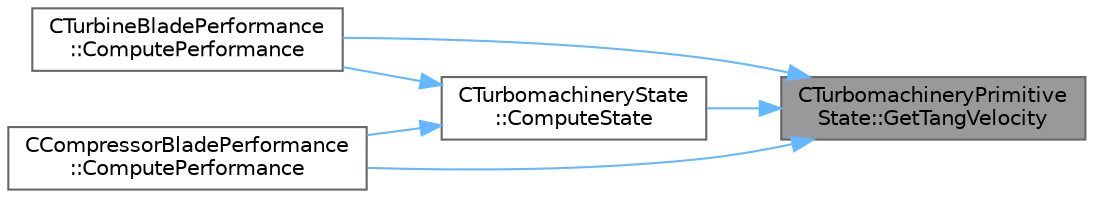 digraph "CTurbomachineryPrimitiveState::GetTangVelocity"
{
 // LATEX_PDF_SIZE
  bgcolor="transparent";
  edge [fontname=Helvetica,fontsize=10,labelfontname=Helvetica,labelfontsize=10];
  node [fontname=Helvetica,fontsize=10,shape=box,height=0.2,width=0.4];
  rankdir="RL";
  Node1 [id="Node000001",label="CTurbomachineryPrimitive\lState::GetTangVelocity",height=0.2,width=0.4,color="gray40", fillcolor="grey60", style="filled", fontcolor="black",tooltip=" "];
  Node1 -> Node2 [id="edge1_Node000001_Node000002",dir="back",color="steelblue1",style="solid",tooltip=" "];
  Node2 [id="Node000002",label="CTurbineBladePerformance\l::ComputePerformance",height=0.2,width=0.4,color="grey40", fillcolor="white", style="filled",URL="$classCTurbineBladePerformance.html#aaa35eca235d0770990ba278a06955340",tooltip=" "];
  Node1 -> Node3 [id="edge2_Node000001_Node000003",dir="back",color="steelblue1",style="solid",tooltip=" "];
  Node3 [id="Node000003",label="CCompressorBladePerformance\l::ComputePerformance",height=0.2,width=0.4,color="grey40", fillcolor="white", style="filled",URL="$classCCompressorBladePerformance.html#a0f893ece6419441d7e0060a0f08ed2b1",tooltip=" "];
  Node1 -> Node4 [id="edge3_Node000001_Node000004",dir="back",color="steelblue1",style="solid",tooltip=" "];
  Node4 [id="Node000004",label="CTurbomachineryState\l::ComputeState",height=0.2,width=0.4,color="grey40", fillcolor="white", style="filled",URL="$classCTurbomachineryState.html#a9d68929143e8392efdce0024d0db6711",tooltip=" "];
  Node4 -> Node2 [id="edge4_Node000004_Node000002",dir="back",color="steelblue1",style="solid",tooltip=" "];
  Node4 -> Node3 [id="edge5_Node000004_Node000003",dir="back",color="steelblue1",style="solid",tooltip=" "];
}
